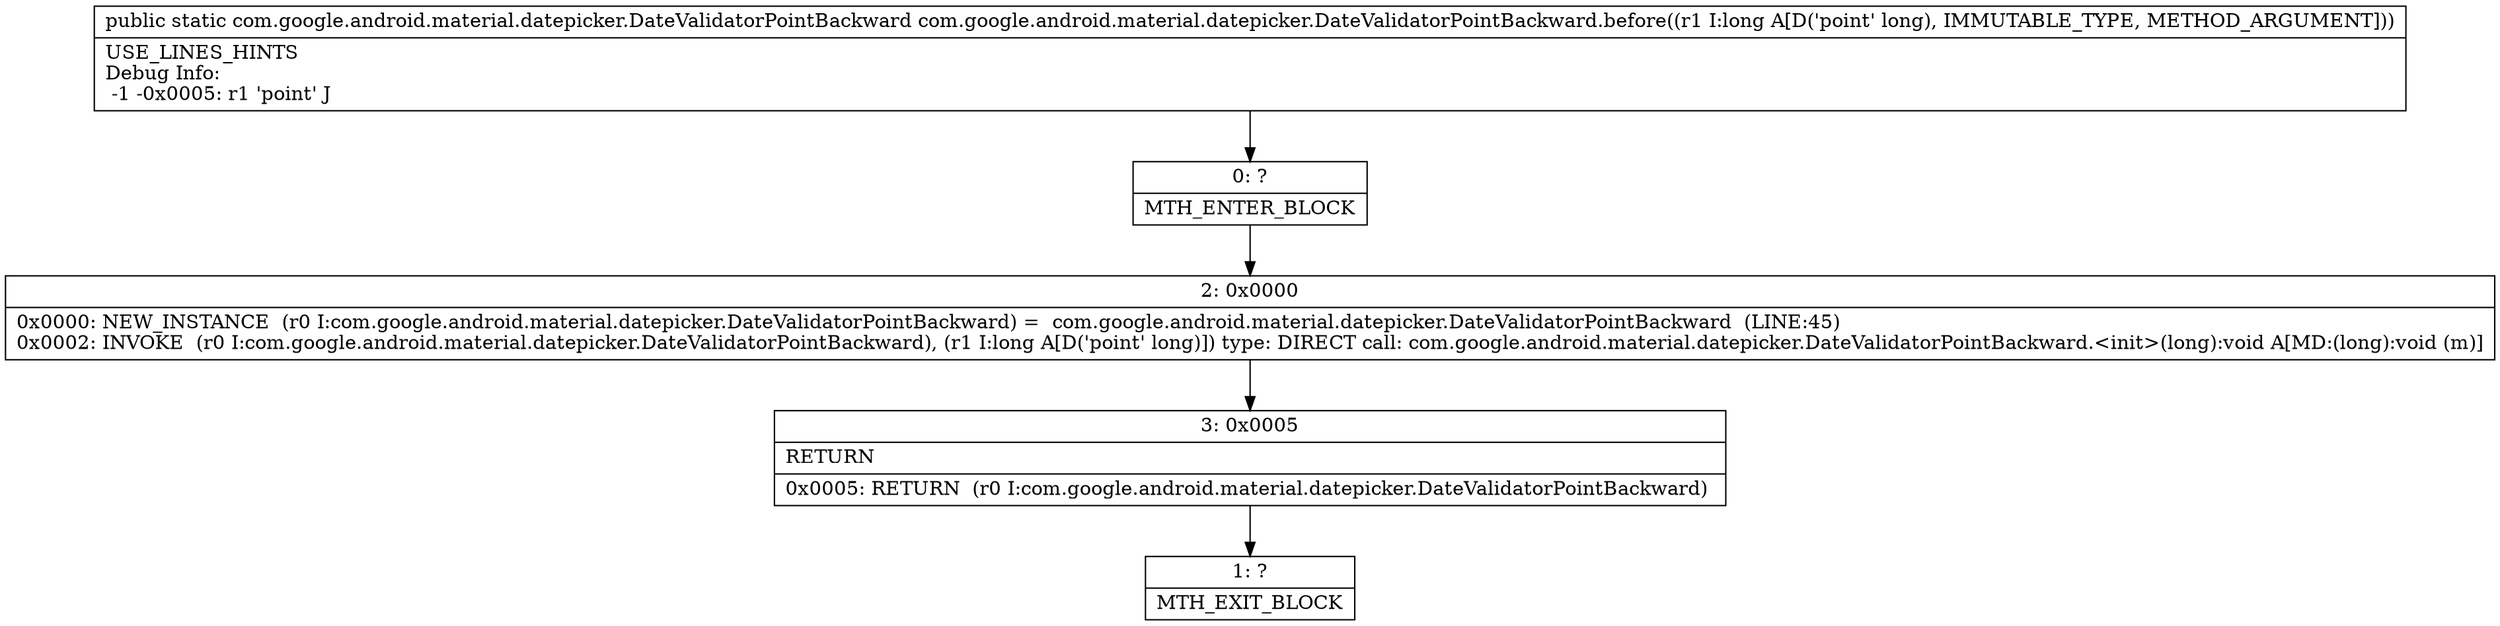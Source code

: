 digraph "CFG forcom.google.android.material.datepicker.DateValidatorPointBackward.before(J)Lcom\/google\/android\/material\/datepicker\/DateValidatorPointBackward;" {
Node_0 [shape=record,label="{0\:\ ?|MTH_ENTER_BLOCK\l}"];
Node_2 [shape=record,label="{2\:\ 0x0000|0x0000: NEW_INSTANCE  (r0 I:com.google.android.material.datepicker.DateValidatorPointBackward) =  com.google.android.material.datepicker.DateValidatorPointBackward  (LINE:45)\l0x0002: INVOKE  (r0 I:com.google.android.material.datepicker.DateValidatorPointBackward), (r1 I:long A[D('point' long)]) type: DIRECT call: com.google.android.material.datepicker.DateValidatorPointBackward.\<init\>(long):void A[MD:(long):void (m)]\l}"];
Node_3 [shape=record,label="{3\:\ 0x0005|RETURN\l|0x0005: RETURN  (r0 I:com.google.android.material.datepicker.DateValidatorPointBackward) \l}"];
Node_1 [shape=record,label="{1\:\ ?|MTH_EXIT_BLOCK\l}"];
MethodNode[shape=record,label="{public static com.google.android.material.datepicker.DateValidatorPointBackward com.google.android.material.datepicker.DateValidatorPointBackward.before((r1 I:long A[D('point' long), IMMUTABLE_TYPE, METHOD_ARGUMENT]))  | USE_LINES_HINTS\lDebug Info:\l  \-1 \-0x0005: r1 'point' J\l}"];
MethodNode -> Node_0;Node_0 -> Node_2;
Node_2 -> Node_3;
Node_3 -> Node_1;
}

